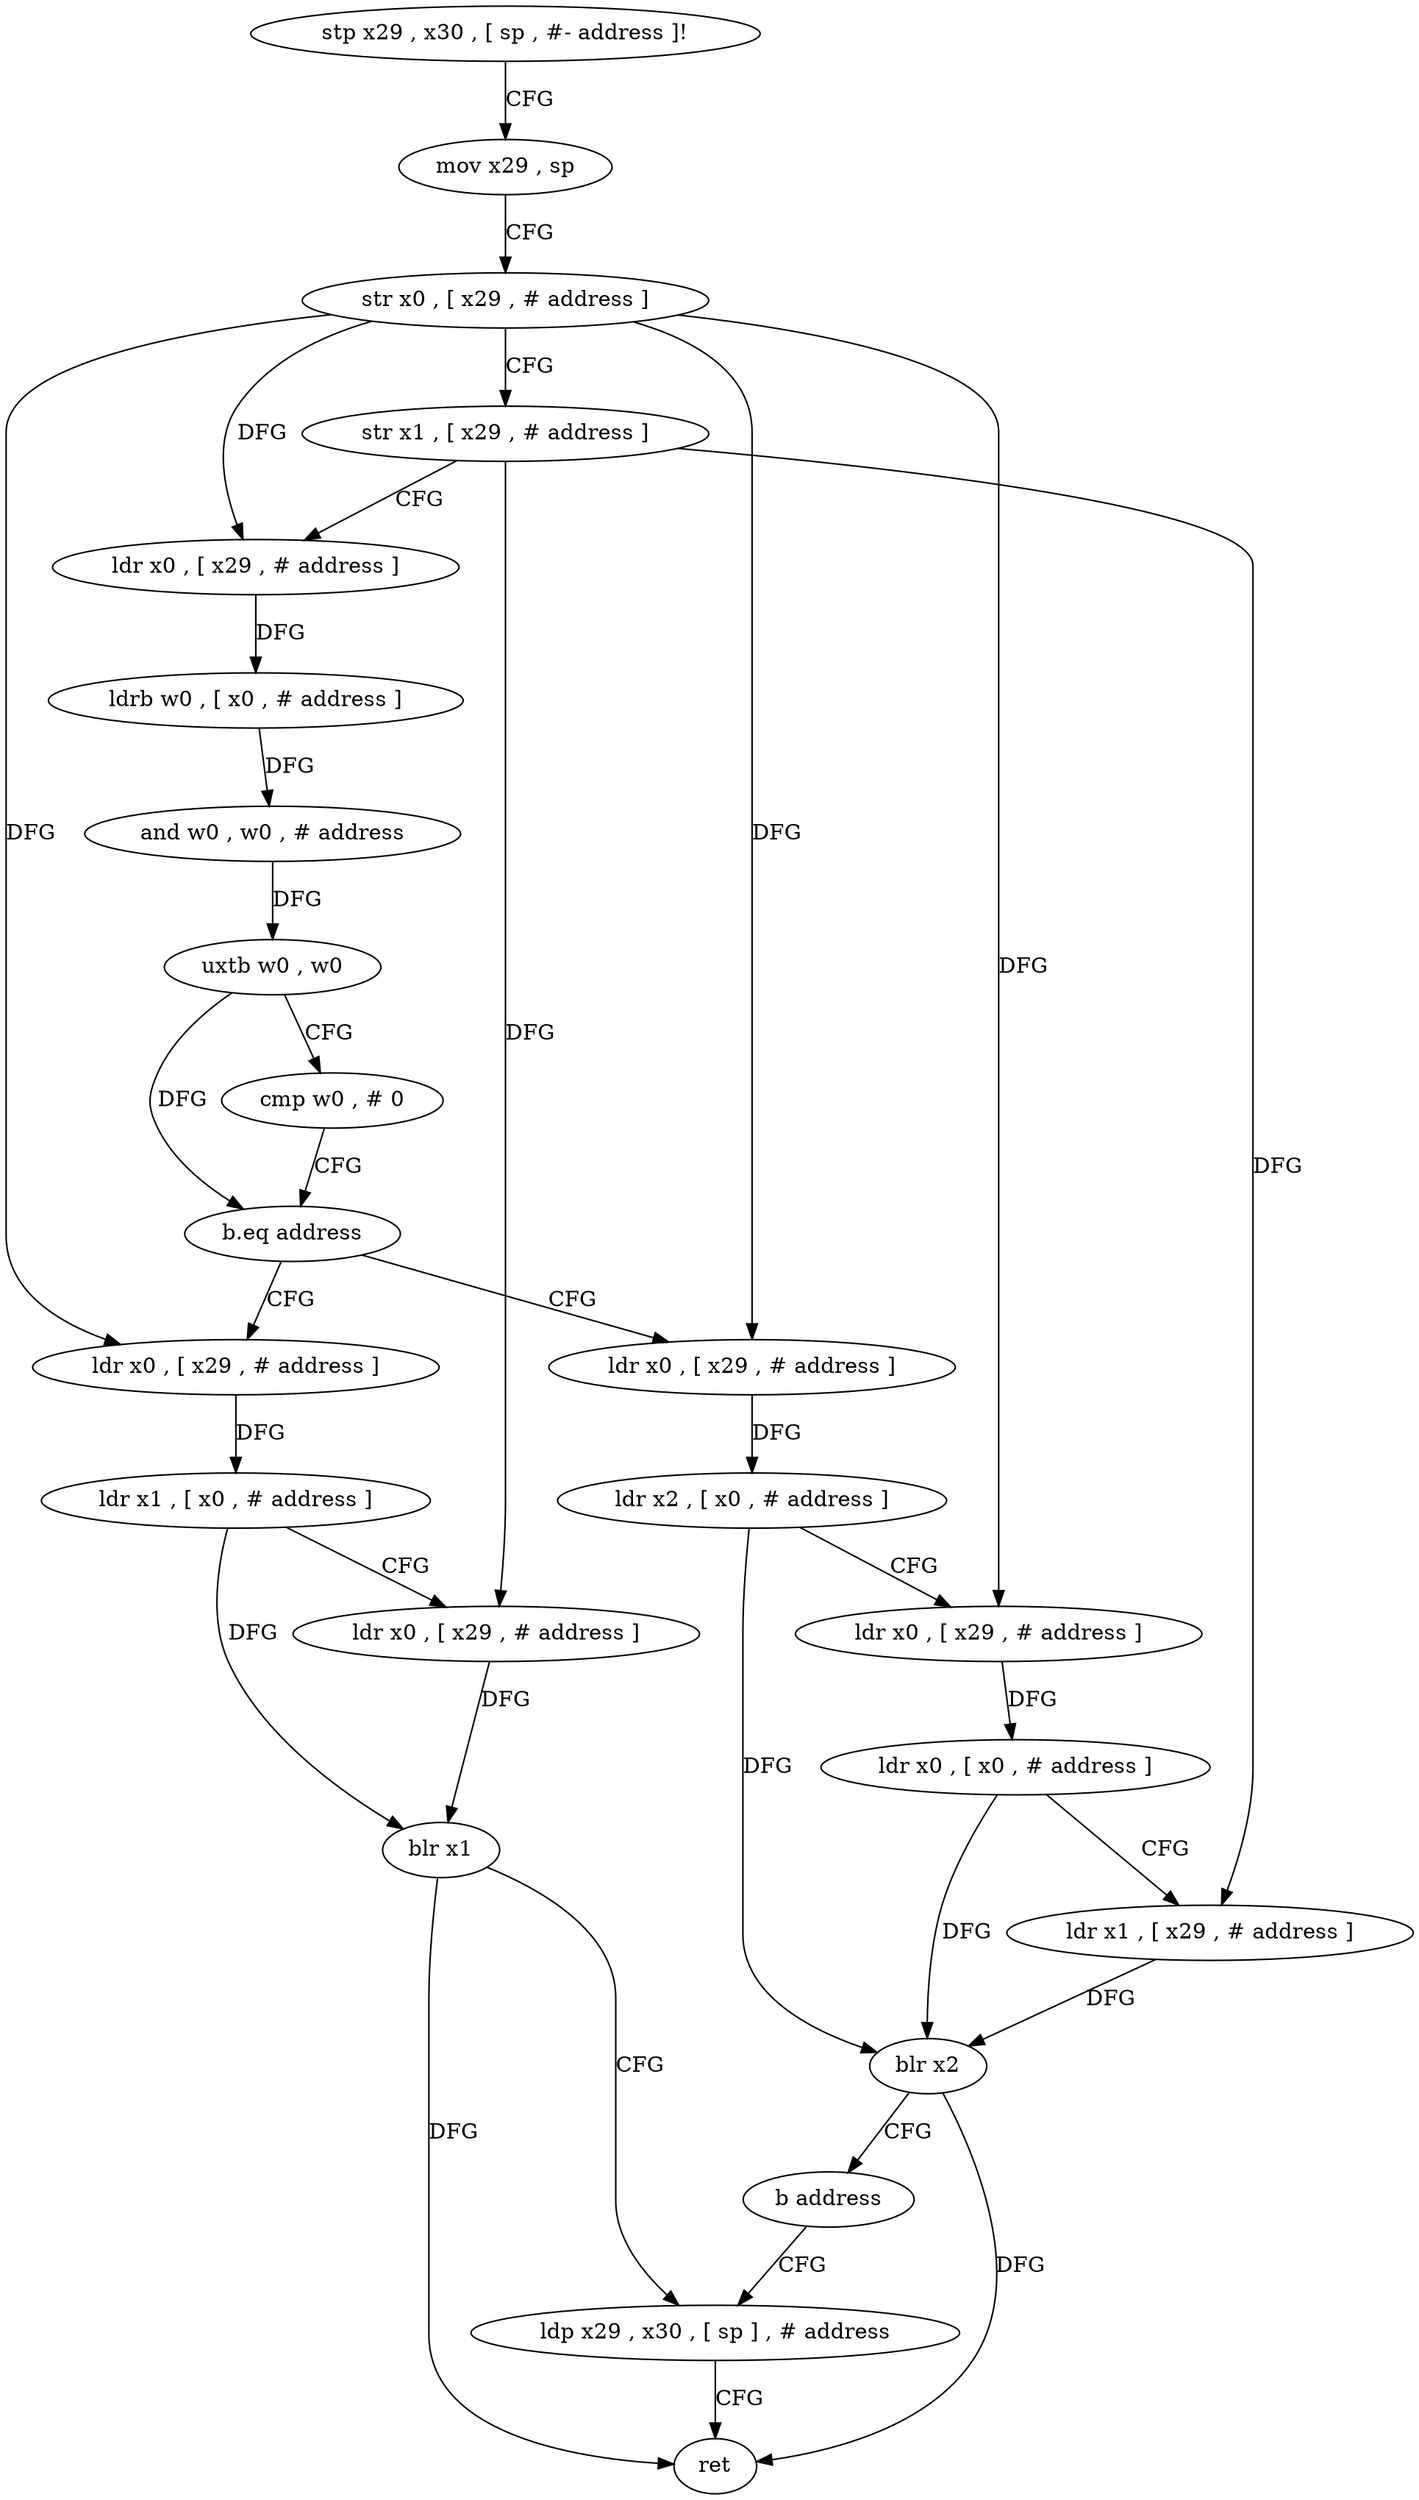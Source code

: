 digraph "func" {
"244612" [label = "stp x29 , x30 , [ sp , #- address ]!" ]
"244616" [label = "mov x29 , sp" ]
"244620" [label = "str x0 , [ x29 , # address ]" ]
"244624" [label = "str x1 , [ x29 , # address ]" ]
"244628" [label = "ldr x0 , [ x29 , # address ]" ]
"244632" [label = "ldrb w0 , [ x0 , # address ]" ]
"244636" [label = "and w0 , w0 , # address" ]
"244640" [label = "uxtb w0 , w0" ]
"244644" [label = "cmp w0 , # 0" ]
"244648" [label = "b.eq address" ]
"244680" [label = "ldr x0 , [ x29 , # address ]" ]
"244652" [label = "ldr x0 , [ x29 , # address ]" ]
"244684" [label = "ldr x1 , [ x0 , # address ]" ]
"244688" [label = "ldr x0 , [ x29 , # address ]" ]
"244692" [label = "blr x1" ]
"244696" [label = "ldp x29 , x30 , [ sp ] , # address" ]
"244656" [label = "ldr x2 , [ x0 , # address ]" ]
"244660" [label = "ldr x0 , [ x29 , # address ]" ]
"244664" [label = "ldr x0 , [ x0 , # address ]" ]
"244668" [label = "ldr x1 , [ x29 , # address ]" ]
"244672" [label = "blr x2" ]
"244676" [label = "b address" ]
"244700" [label = "ret" ]
"244612" -> "244616" [ label = "CFG" ]
"244616" -> "244620" [ label = "CFG" ]
"244620" -> "244624" [ label = "CFG" ]
"244620" -> "244628" [ label = "DFG" ]
"244620" -> "244680" [ label = "DFG" ]
"244620" -> "244652" [ label = "DFG" ]
"244620" -> "244660" [ label = "DFG" ]
"244624" -> "244628" [ label = "CFG" ]
"244624" -> "244688" [ label = "DFG" ]
"244624" -> "244668" [ label = "DFG" ]
"244628" -> "244632" [ label = "DFG" ]
"244632" -> "244636" [ label = "DFG" ]
"244636" -> "244640" [ label = "DFG" ]
"244640" -> "244644" [ label = "CFG" ]
"244640" -> "244648" [ label = "DFG" ]
"244644" -> "244648" [ label = "CFG" ]
"244648" -> "244680" [ label = "CFG" ]
"244648" -> "244652" [ label = "CFG" ]
"244680" -> "244684" [ label = "DFG" ]
"244652" -> "244656" [ label = "DFG" ]
"244684" -> "244688" [ label = "CFG" ]
"244684" -> "244692" [ label = "DFG" ]
"244688" -> "244692" [ label = "DFG" ]
"244692" -> "244696" [ label = "CFG" ]
"244692" -> "244700" [ label = "DFG" ]
"244696" -> "244700" [ label = "CFG" ]
"244656" -> "244660" [ label = "CFG" ]
"244656" -> "244672" [ label = "DFG" ]
"244660" -> "244664" [ label = "DFG" ]
"244664" -> "244668" [ label = "CFG" ]
"244664" -> "244672" [ label = "DFG" ]
"244668" -> "244672" [ label = "DFG" ]
"244672" -> "244676" [ label = "CFG" ]
"244672" -> "244700" [ label = "DFG" ]
"244676" -> "244696" [ label = "CFG" ]
}
